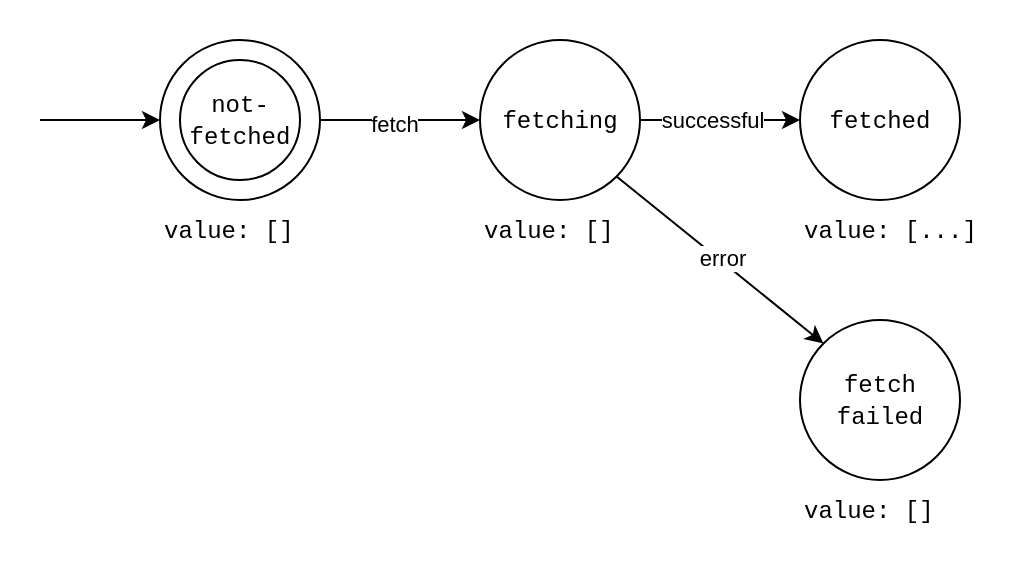 <mxfile version="24.8.3">
  <diagram name="Seite-1" id="16Vq2uS35AYMeI-_cgiH">
    <mxGraphModel dx="662" dy="395" grid="1" gridSize="10" guides="1" tooltips="1" connect="1" arrows="1" fold="1" page="1" pageScale="1" pageWidth="827" pageHeight="1169" math="0" shadow="0">
      <root>
        <mxCell id="0" />
        <mxCell id="1" parent="0" />
        <mxCell id="9DL1E27m6L1h5Hh4GkNS-24" value="" style="rounded=0;whiteSpace=wrap;html=1;movable=0;resizable=0;rotatable=0;deletable=0;editable=0;locked=1;connectable=0;fillColor=default;strokeColor=none;" vertex="1" parent="1">
          <mxGeometry y="60" width="510" height="280" as="geometry" />
        </mxCell>
        <mxCell id="9DL1E27m6L1h5Hh4GkNS-2" value="" style="ellipse;whiteSpace=wrap;html=1;aspect=fixed;" vertex="1" parent="1">
          <mxGeometry x="80" y="80" width="80" height="80" as="geometry" />
        </mxCell>
        <mxCell id="9DL1E27m6L1h5Hh4GkNS-3" value="&lt;font face=&quot;Courier New&quot;&gt;not-fetched&lt;br&gt;&lt;/font&gt;" style="ellipse;whiteSpace=wrap;html=1;aspect=fixed;" vertex="1" parent="1">
          <mxGeometry x="90" y="90" width="60" height="60" as="geometry" />
        </mxCell>
        <mxCell id="9DL1E27m6L1h5Hh4GkNS-5" value="" style="endArrow=classic;html=1;rounded=0;entryX=0;entryY=0.5;entryDx=0;entryDy=0;" edge="1" parent="1" target="9DL1E27m6L1h5Hh4GkNS-2">
          <mxGeometry width="50" height="50" relative="1" as="geometry">
            <mxPoint x="20" y="120" as="sourcePoint" />
            <mxPoint x="60" y="110" as="targetPoint" />
          </mxGeometry>
        </mxCell>
        <mxCell id="9DL1E27m6L1h5Hh4GkNS-14" style="edgeStyle=orthogonalEdgeStyle;rounded=0;orthogonalLoop=1;jettySize=auto;html=1;exitX=1;exitY=0.5;exitDx=0;exitDy=0;entryX=0;entryY=0.5;entryDx=0;entryDy=0;" edge="1" parent="1" source="9DL1E27m6L1h5Hh4GkNS-6" target="9DL1E27m6L1h5Hh4GkNS-13">
          <mxGeometry relative="1" as="geometry" />
        </mxCell>
        <mxCell id="9DL1E27m6L1h5Hh4GkNS-16" value="successful" style="edgeLabel;html=1;align=center;verticalAlign=middle;resizable=0;points=[];" vertex="1" connectable="0" parent="9DL1E27m6L1h5Hh4GkNS-14">
          <mxGeometry x="-0.01" relative="1" as="geometry">
            <mxPoint x="-4" as="offset" />
          </mxGeometry>
        </mxCell>
        <mxCell id="9DL1E27m6L1h5Hh4GkNS-19" style="rounded=0;orthogonalLoop=1;jettySize=auto;html=1;exitX=1;exitY=1;exitDx=0;exitDy=0;entryX=0;entryY=0;entryDx=0;entryDy=0;" edge="1" parent="1" source="9DL1E27m6L1h5Hh4GkNS-6" target="9DL1E27m6L1h5Hh4GkNS-18">
          <mxGeometry relative="1" as="geometry" />
        </mxCell>
        <mxCell id="9DL1E27m6L1h5Hh4GkNS-21" value="error" style="edgeLabel;html=1;align=center;verticalAlign=middle;resizable=0;points=[];" vertex="1" connectable="0" parent="9DL1E27m6L1h5Hh4GkNS-19">
          <mxGeometry x="-0.009" y="1" relative="1" as="geometry">
            <mxPoint as="offset" />
          </mxGeometry>
        </mxCell>
        <mxCell id="9DL1E27m6L1h5Hh4GkNS-6" value="&lt;font face=&quot;Courier New&quot;&gt;fetching&lt;/font&gt;" style="ellipse;whiteSpace=wrap;html=1;aspect=fixed;" vertex="1" parent="1">
          <mxGeometry x="240" y="80" width="80" height="80" as="geometry" />
        </mxCell>
        <mxCell id="9DL1E27m6L1h5Hh4GkNS-9" value="" style="endArrow=classic;html=1;rounded=0;entryX=0;entryY=0.5;entryDx=0;entryDy=0;" edge="1" parent="1" target="9DL1E27m6L1h5Hh4GkNS-6">
          <mxGeometry width="50" height="50" relative="1" as="geometry">
            <mxPoint x="160" y="120" as="sourcePoint" />
            <mxPoint x="200" y="110" as="targetPoint" />
          </mxGeometry>
        </mxCell>
        <mxCell id="9DL1E27m6L1h5Hh4GkNS-12" value="fetch" style="edgeLabel;html=1;align=center;verticalAlign=middle;resizable=0;points=[];" vertex="1" connectable="0" parent="9DL1E27m6L1h5Hh4GkNS-9">
          <mxGeometry x="-0.079" y="-2" relative="1" as="geometry">
            <mxPoint as="offset" />
          </mxGeometry>
        </mxCell>
        <mxCell id="9DL1E27m6L1h5Hh4GkNS-10" value="&lt;div align=&quot;left&quot;&gt;&lt;font face=&quot;Courier New&quot;&gt;value: []&lt;/font&gt;&lt;br&gt;&lt;/div&gt;" style="text;html=1;align=left;verticalAlign=middle;resizable=0;points=[];autosize=1;strokeColor=none;fillColor=none;" vertex="1" parent="1">
          <mxGeometry x="80" y="160" width="90" height="30" as="geometry" />
        </mxCell>
        <mxCell id="9DL1E27m6L1h5Hh4GkNS-11" value="&lt;div align=&quot;left&quot;&gt;&lt;font face=&quot;Courier New&quot;&gt;value: [...]&lt;/font&gt;&lt;br&gt;&lt;/div&gt;" style="text;html=1;align=left;verticalAlign=middle;resizable=0;points=[];autosize=1;strokeColor=none;fillColor=none;" vertex="1" parent="1">
          <mxGeometry x="400" y="160" width="110" height="30" as="geometry" />
        </mxCell>
        <mxCell id="9DL1E27m6L1h5Hh4GkNS-13" value="&lt;font face=&quot;Courier New&quot;&gt;fetched&lt;/font&gt;" style="ellipse;whiteSpace=wrap;html=1;aspect=fixed;" vertex="1" parent="1">
          <mxGeometry x="400" y="80" width="80" height="80" as="geometry" />
        </mxCell>
        <mxCell id="9DL1E27m6L1h5Hh4GkNS-17" value="&lt;div align=&quot;left&quot;&gt;&lt;font face=&quot;Courier New&quot;&gt;value: []&lt;/font&gt;&lt;br&gt;&lt;/div&gt;" style="text;html=1;align=left;verticalAlign=middle;resizable=0;points=[];autosize=1;strokeColor=none;fillColor=none;" vertex="1" parent="1">
          <mxGeometry x="240" y="160" width="90" height="30" as="geometry" />
        </mxCell>
        <mxCell id="9DL1E27m6L1h5Hh4GkNS-18" value="&lt;font face=&quot;Courier New&quot;&gt;fetch failed&lt;/font&gt;" style="ellipse;whiteSpace=wrap;html=1;aspect=fixed;" vertex="1" parent="1">
          <mxGeometry x="400" y="220" width="80" height="80" as="geometry" />
        </mxCell>
        <mxCell id="9DL1E27m6L1h5Hh4GkNS-22" value="&lt;div align=&quot;left&quot;&gt;&lt;font face=&quot;Courier New&quot;&gt;value: []&lt;/font&gt;&lt;br&gt;&lt;/div&gt;" style="text;html=1;align=left;verticalAlign=middle;resizable=0;points=[];autosize=1;strokeColor=none;fillColor=none;" vertex="1" parent="1">
          <mxGeometry x="400" y="300" width="90" height="30" as="geometry" />
        </mxCell>
      </root>
    </mxGraphModel>
  </diagram>
</mxfile>
